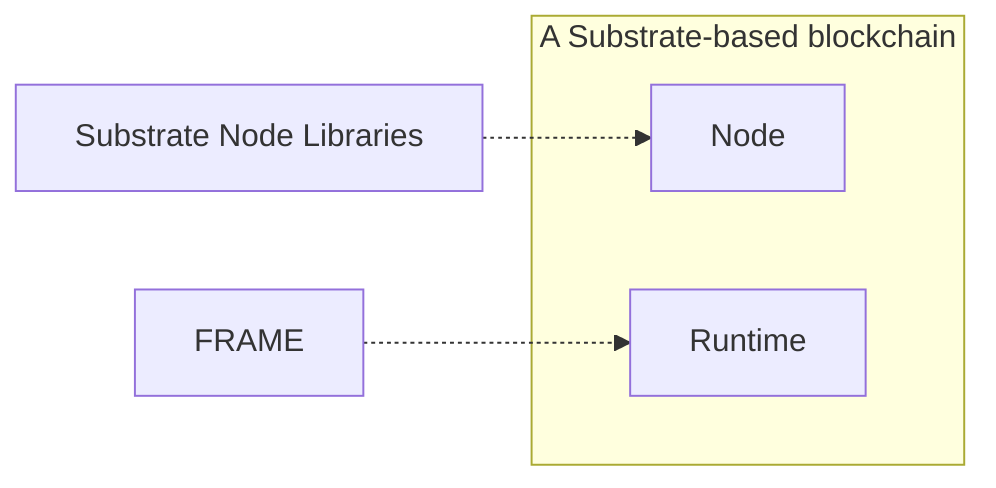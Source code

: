 flowchart LR
	subgraph SubstrateChain[A Substrate-based blockchain]
		Node
		Runtime
	end

    FRAME -.-> Runtime
    Substrate[Substrate Node Libraries] -.-> Node